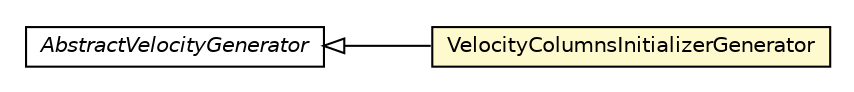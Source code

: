 #!/usr/local/bin/dot
#
# Class diagram 
# Generated by UMLGraph version R5_6-24-gf6e263 (http://www.umlgraph.org/)
#

digraph G {
	edge [fontname="Helvetica",fontsize=10,labelfontname="Helvetica",labelfontsize=10];
	node [fontname="Helvetica",fontsize=10,shape=plaintext];
	nodesep=0.25;
	ranksep=0.5;
	rankdir=LR;
	// com.gwtplatform.carstore.rebind.VelocityColumnsInitializerGenerator
	c398671 [label=<<table title="com.gwtplatform.carstore.rebind.VelocityColumnsInitializerGenerator" border="0" cellborder="1" cellspacing="0" cellpadding="2" port="p" bgcolor="lemonChiffon" href="./VelocityColumnsInitializerGenerator.html">
		<tr><td><table border="0" cellspacing="0" cellpadding="1">
<tr><td align="center" balign="center"> VelocityColumnsInitializerGenerator </td></tr>
		</table></td></tr>
		</table>>, URL="./VelocityColumnsInitializerGenerator.html", fontname="Helvetica", fontcolor="black", fontsize=10.0];
	// com.gwtplatform.carstore.rebind.AbstractVelocityGenerator
	c398672 [label=<<table title="com.gwtplatform.carstore.rebind.AbstractVelocityGenerator" border="0" cellborder="1" cellspacing="0" cellpadding="2" port="p" href="./AbstractVelocityGenerator.html">
		<tr><td><table border="0" cellspacing="0" cellpadding="1">
<tr><td align="center" balign="center"><font face="Helvetica-Oblique"> AbstractVelocityGenerator </font></td></tr>
		</table></td></tr>
		</table>>, URL="./AbstractVelocityGenerator.html", fontname="Helvetica", fontcolor="black", fontsize=10.0];
	//com.gwtplatform.carstore.rebind.VelocityColumnsInitializerGenerator extends com.gwtplatform.carstore.rebind.AbstractVelocityGenerator
	c398672:p -> c398671:p [dir=back,arrowtail=empty];
}

